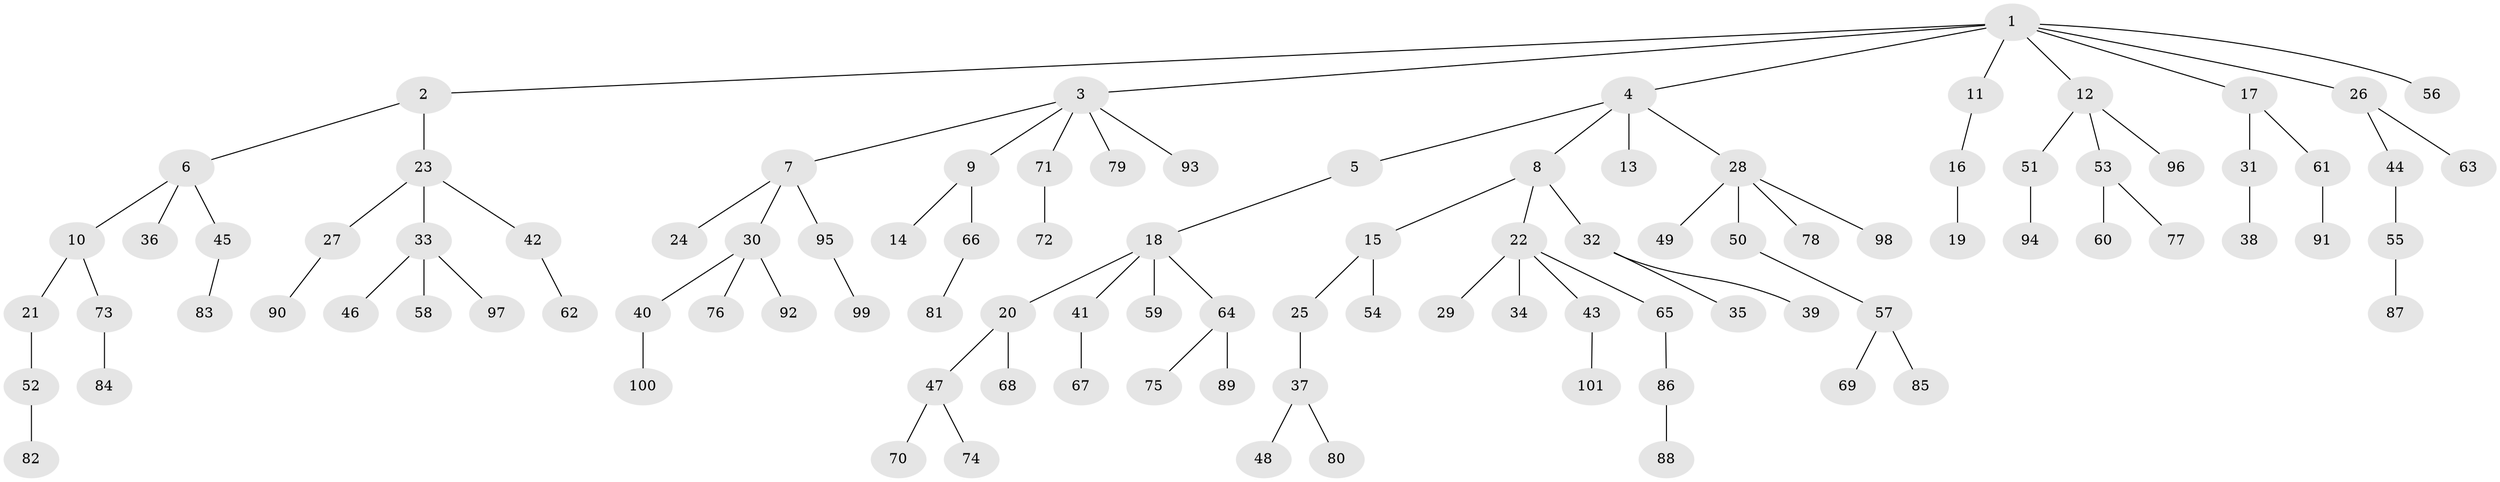 // Generated by graph-tools (version 1.1) at 2025/02/03/09/25 03:02:19]
// undirected, 101 vertices, 100 edges
graph export_dot {
graph [start="1"]
  node [color=gray90,style=filled];
  1;
  2;
  3;
  4;
  5;
  6;
  7;
  8;
  9;
  10;
  11;
  12;
  13;
  14;
  15;
  16;
  17;
  18;
  19;
  20;
  21;
  22;
  23;
  24;
  25;
  26;
  27;
  28;
  29;
  30;
  31;
  32;
  33;
  34;
  35;
  36;
  37;
  38;
  39;
  40;
  41;
  42;
  43;
  44;
  45;
  46;
  47;
  48;
  49;
  50;
  51;
  52;
  53;
  54;
  55;
  56;
  57;
  58;
  59;
  60;
  61;
  62;
  63;
  64;
  65;
  66;
  67;
  68;
  69;
  70;
  71;
  72;
  73;
  74;
  75;
  76;
  77;
  78;
  79;
  80;
  81;
  82;
  83;
  84;
  85;
  86;
  87;
  88;
  89;
  90;
  91;
  92;
  93;
  94;
  95;
  96;
  97;
  98;
  99;
  100;
  101;
  1 -- 2;
  1 -- 3;
  1 -- 4;
  1 -- 11;
  1 -- 12;
  1 -- 17;
  1 -- 26;
  1 -- 56;
  2 -- 6;
  2 -- 23;
  3 -- 7;
  3 -- 9;
  3 -- 71;
  3 -- 79;
  3 -- 93;
  4 -- 5;
  4 -- 8;
  4 -- 13;
  4 -- 28;
  5 -- 18;
  6 -- 10;
  6 -- 36;
  6 -- 45;
  7 -- 24;
  7 -- 30;
  7 -- 95;
  8 -- 15;
  8 -- 22;
  8 -- 32;
  9 -- 14;
  9 -- 66;
  10 -- 21;
  10 -- 73;
  11 -- 16;
  12 -- 51;
  12 -- 53;
  12 -- 96;
  15 -- 25;
  15 -- 54;
  16 -- 19;
  17 -- 31;
  17 -- 61;
  18 -- 20;
  18 -- 41;
  18 -- 59;
  18 -- 64;
  20 -- 47;
  20 -- 68;
  21 -- 52;
  22 -- 29;
  22 -- 34;
  22 -- 43;
  22 -- 65;
  23 -- 27;
  23 -- 33;
  23 -- 42;
  25 -- 37;
  26 -- 44;
  26 -- 63;
  27 -- 90;
  28 -- 49;
  28 -- 50;
  28 -- 78;
  28 -- 98;
  30 -- 40;
  30 -- 76;
  30 -- 92;
  31 -- 38;
  32 -- 35;
  32 -- 39;
  33 -- 46;
  33 -- 58;
  33 -- 97;
  37 -- 48;
  37 -- 80;
  40 -- 100;
  41 -- 67;
  42 -- 62;
  43 -- 101;
  44 -- 55;
  45 -- 83;
  47 -- 70;
  47 -- 74;
  50 -- 57;
  51 -- 94;
  52 -- 82;
  53 -- 60;
  53 -- 77;
  55 -- 87;
  57 -- 69;
  57 -- 85;
  61 -- 91;
  64 -- 75;
  64 -- 89;
  65 -- 86;
  66 -- 81;
  71 -- 72;
  73 -- 84;
  86 -- 88;
  95 -- 99;
}
